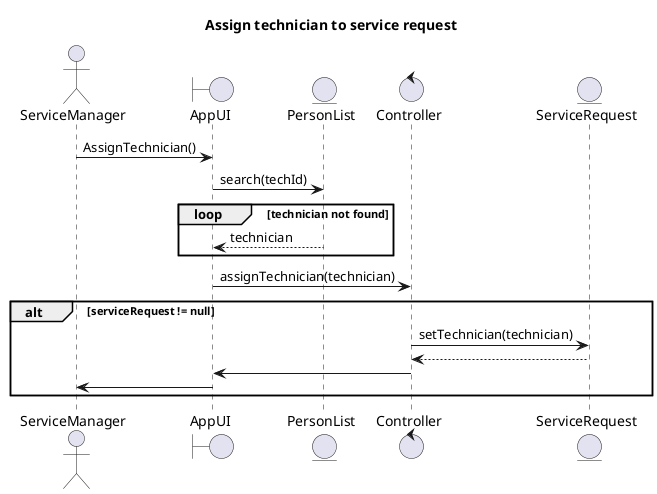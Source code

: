@startuml
title Assign technician to service request
Actor ServiceManager
Boundary AppUI
Entity PersonList
Control Controller
Entity ServiceRequest

ServiceManager -> AppUI: AssignTechnician()
AppUI -> PersonList : search(techId)
loop technician not found
    PersonList --> AppUI : technician
end
AppUI -> Controller : assignTechnician(technician)
alt serviceRequest != null
    Controller -> ServiceRequest : setTechnician(technician)
    ServiceRequest --> Controller
    Controller -> AppUI
    AppUI -> ServiceManager

end






@enduml